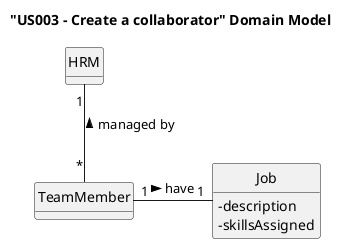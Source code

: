 @startuml
skinparam monochrome true
skinparam packageStyle rectangle
skinparam shadowing false

'left to right direction

skinparam classAttributeIconSize 0

hide circle
hide methods

title "US003 - Create a collaborator" Domain Model

class HRM {
}

class Job {
  - description
  - skillsAssigned
}

HRM "1" -- "*" TeamMember : managed by <
TeamMember "1" - "1" Job: have >
@enduml